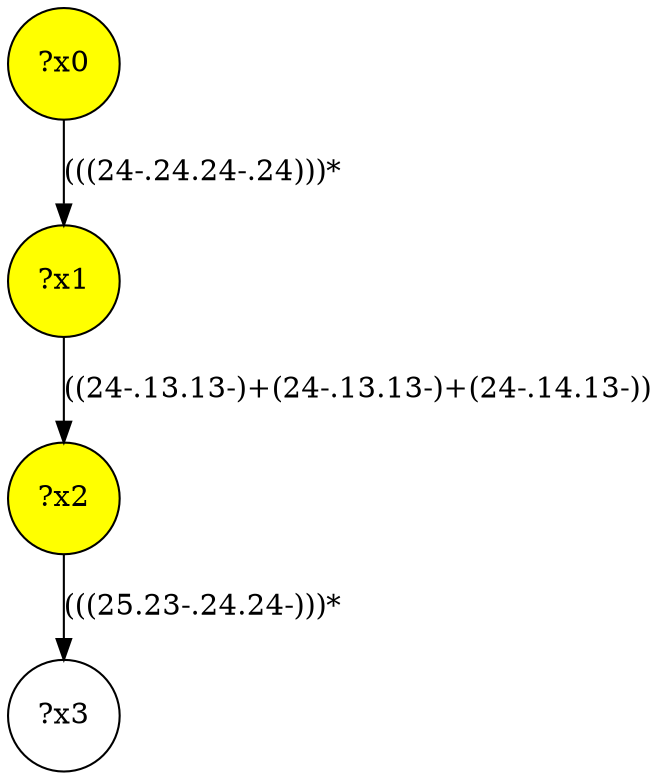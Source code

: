digraph g {
	x2 [fillcolor="yellow", style="filled," shape=circle, label="?x2"];
	x1 [fillcolor="yellow", style="filled," shape=circle, label="?x1"];
	x0 [fillcolor="yellow", style="filled," shape=circle, label="?x0"];
	x0 -> x1 [label="(((24-.24.24-.24)))*"];
	x1 -> x2 [label="((24-.13.13-)+(24-.13.13-)+(24-.14.13-))"];
	x3 [shape=circle, label="?x3"];
	x2 -> x3 [label="(((25.23-.24.24-)))*"];
}
